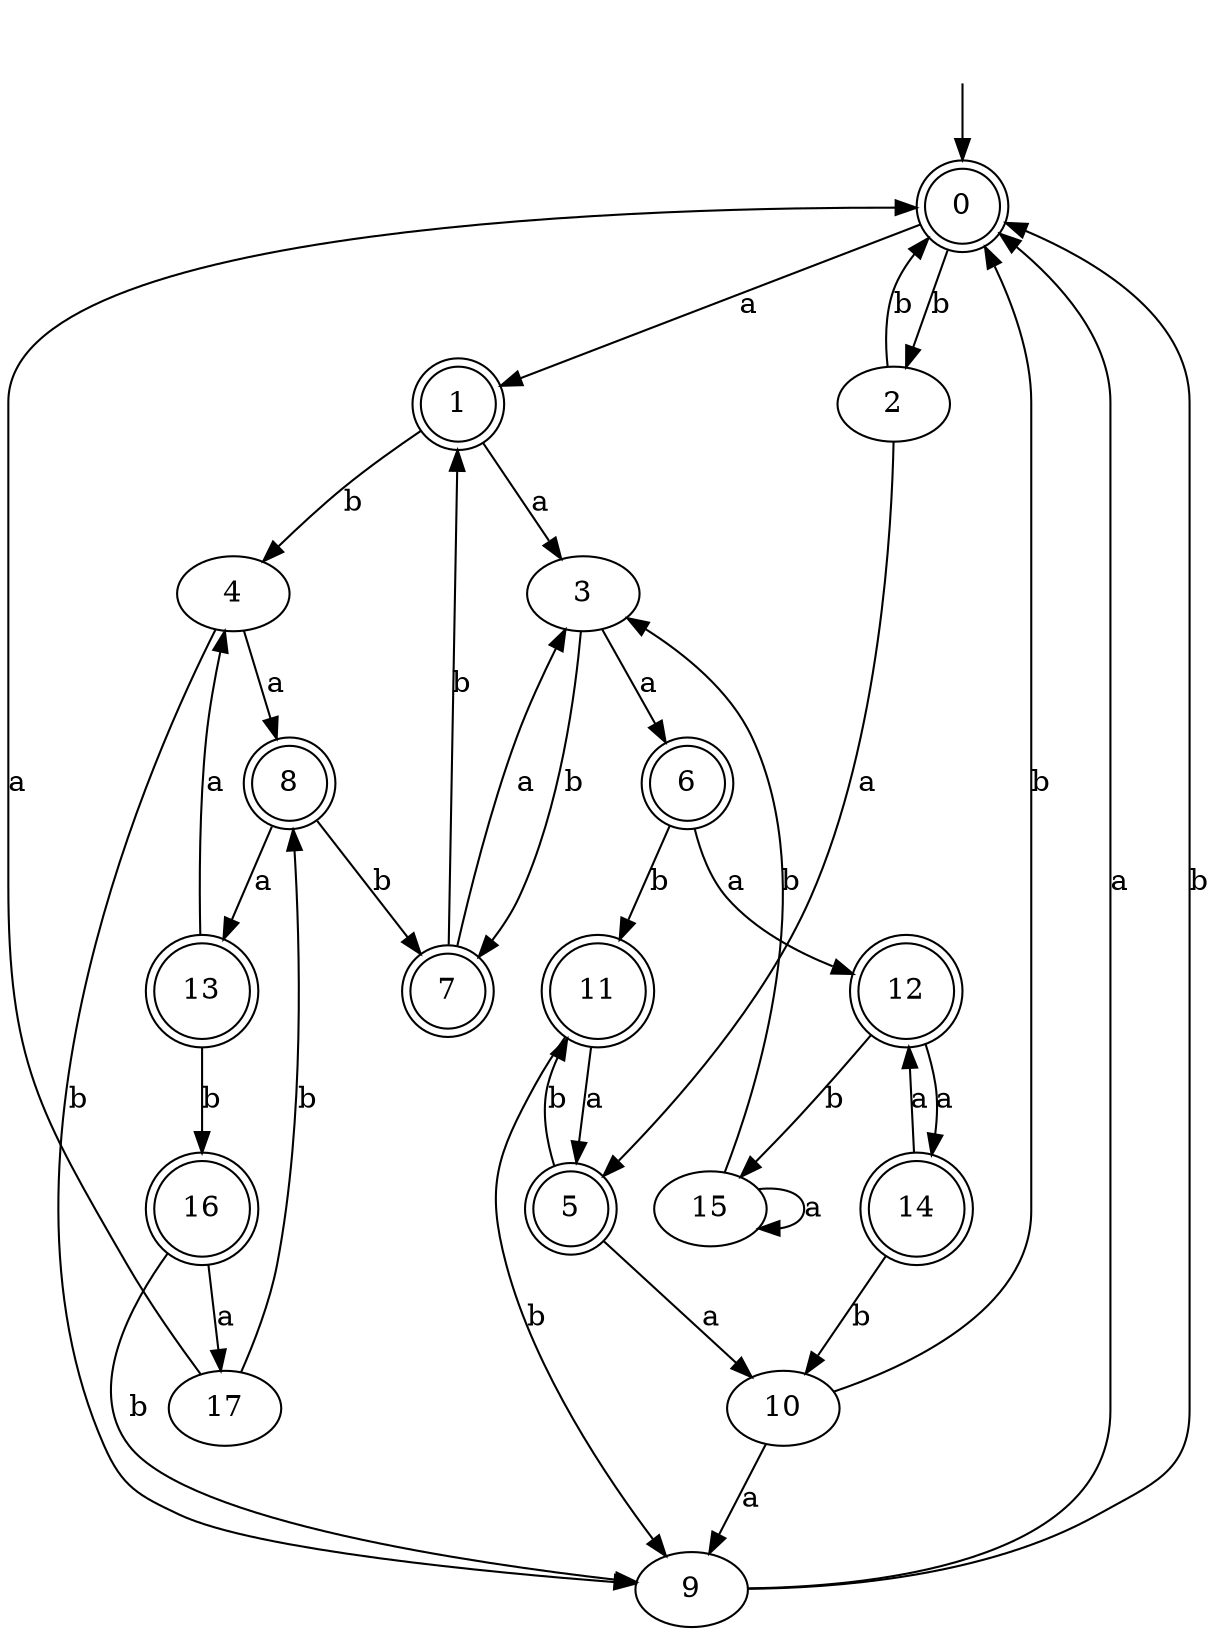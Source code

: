 digraph RandomDFA {
  __start0 [label="", shape=none];
  __start0 -> 0 [label=""];
  0 [shape=circle] [shape=doublecircle]
  0 -> 1 [label="a"]
  0 -> 2 [label="b"]
  1 [shape=doublecircle]
  1 -> 3 [label="a"]
  1 -> 4 [label="b"]
  2
  2 -> 5 [label="a"]
  2 -> 0 [label="b"]
  3
  3 -> 6 [label="a"]
  3 -> 7 [label="b"]
  4
  4 -> 8 [label="a"]
  4 -> 9 [label="b"]
  5 [shape=doublecircle]
  5 -> 10 [label="a"]
  5 -> 11 [label="b"]
  6 [shape=doublecircle]
  6 -> 12 [label="a"]
  6 -> 11 [label="b"]
  7 [shape=doublecircle]
  7 -> 3 [label="a"]
  7 -> 1 [label="b"]
  8 [shape=doublecircle]
  8 -> 13 [label="a"]
  8 -> 7 [label="b"]
  9
  9 -> 0 [label="a"]
  9 -> 0 [label="b"]
  10
  10 -> 9 [label="a"]
  10 -> 0 [label="b"]
  11 [shape=doublecircle]
  11 -> 5 [label="a"]
  11 -> 9 [label="b"]
  12 [shape=doublecircle]
  12 -> 14 [label="a"]
  12 -> 15 [label="b"]
  13 [shape=doublecircle]
  13 -> 4 [label="a"]
  13 -> 16 [label="b"]
  14 [shape=doublecircle]
  14 -> 12 [label="a"]
  14 -> 10 [label="b"]
  15
  15 -> 15 [label="a"]
  15 -> 3 [label="b"]
  16 [shape=doublecircle]
  16 -> 17 [label="a"]
  16 -> 9 [label="b"]
  17
  17 -> 0 [label="a"]
  17 -> 8 [label="b"]
}
